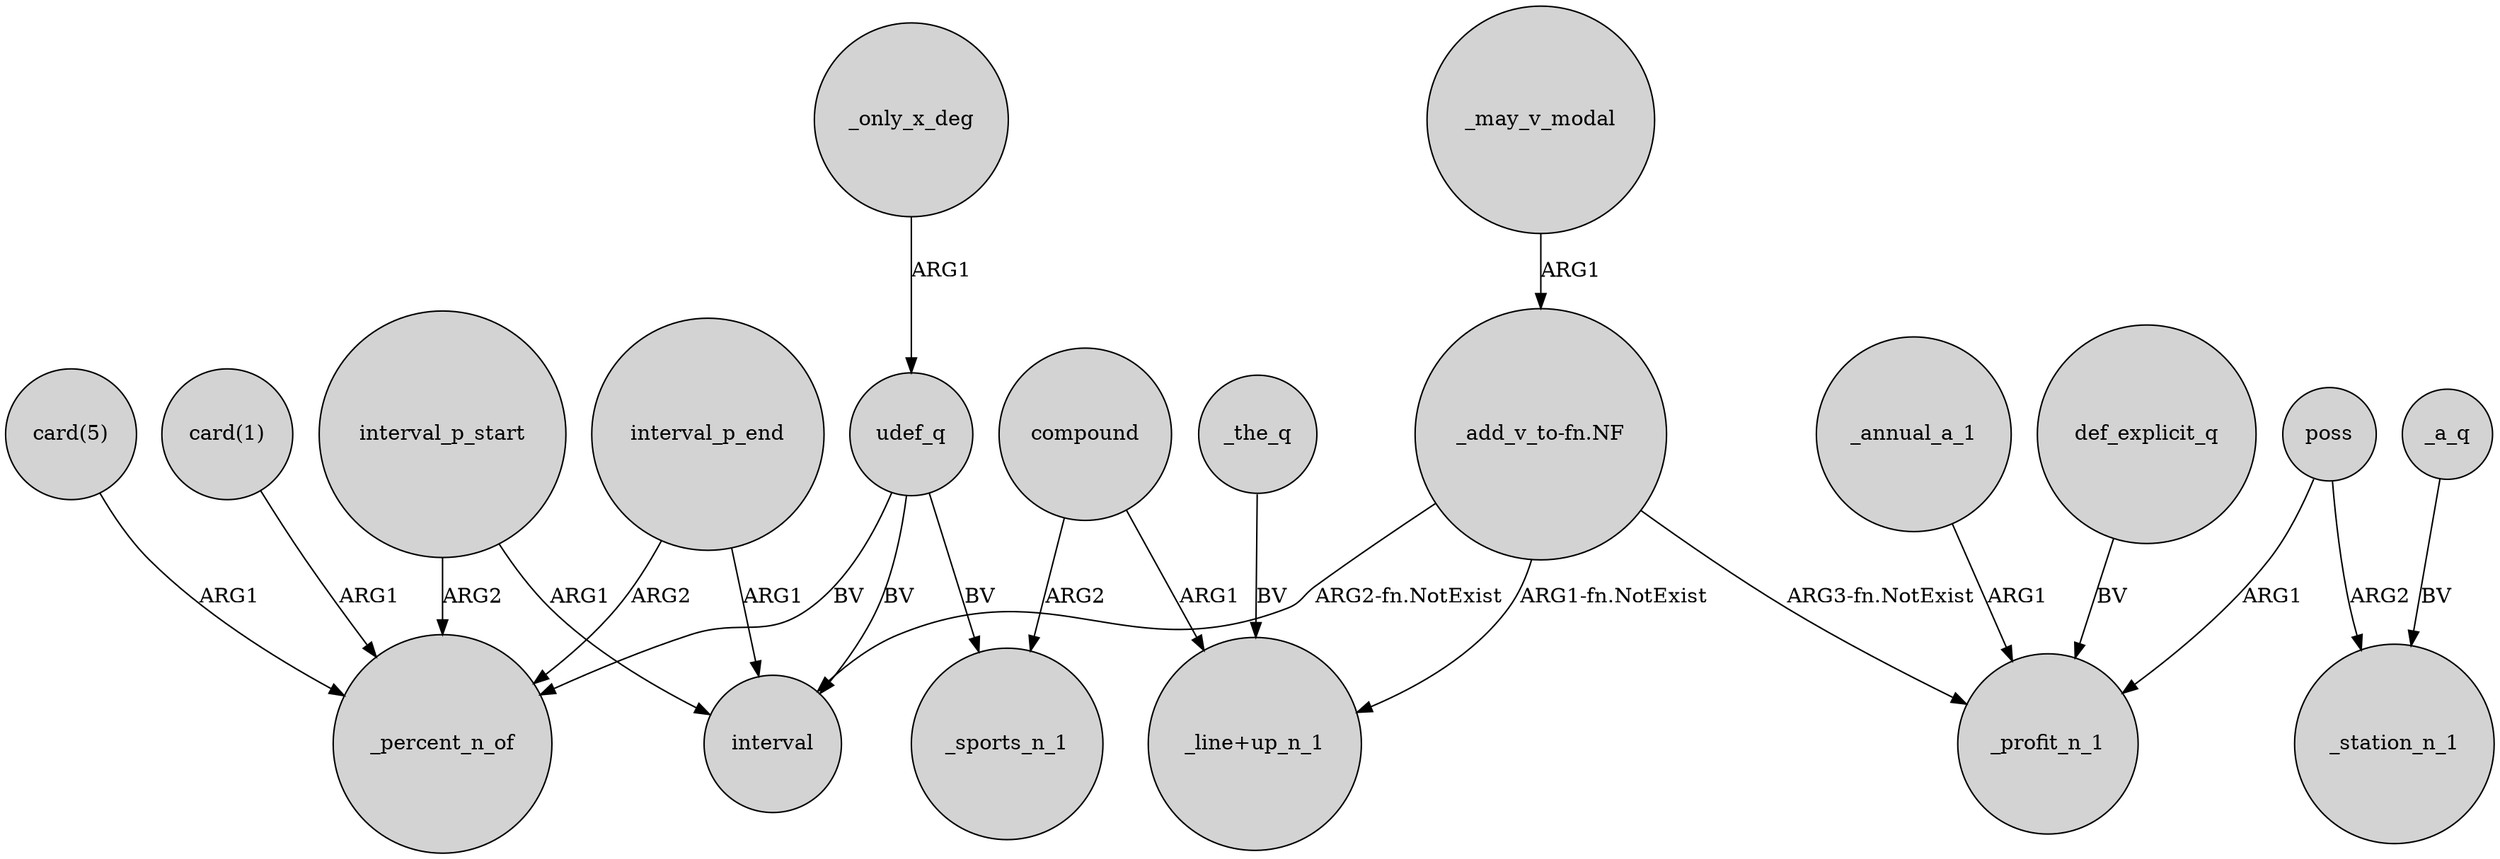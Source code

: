 digraph {
	node [shape=circle style=filled]
	_only_x_deg -> udef_q [label=ARG1]
	"card(1)" -> _percent_n_of [label=ARG1]
	def_explicit_q -> _profit_n_1 [label=BV]
	"_add_v_to-fn.NF" -> _profit_n_1 [label="ARG3-fn.NotExist"]
	interval_p_start -> _percent_n_of [label=ARG2]
	"_add_v_to-fn.NF" -> interval [label="ARG2-fn.NotExist"]
	_annual_a_1 -> _profit_n_1 [label=ARG1]
	interval_p_end -> _percent_n_of [label=ARG2]
	_a_q -> _station_n_1 [label=BV]
	poss -> _station_n_1 [label=ARG2]
	_may_v_modal -> "_add_v_to-fn.NF" [label=ARG1]
	interval_p_start -> interval [label=ARG1]
	"_add_v_to-fn.NF" -> "_line+up_n_1" [label="ARG1-fn.NotExist"]
	compound -> "_line+up_n_1" [label=ARG1]
	"card(5)" -> _percent_n_of [label=ARG1]
	interval_p_end -> interval [label=ARG1]
	compound -> _sports_n_1 [label=ARG2]
	poss -> _profit_n_1 [label=ARG1]
	udef_q -> _percent_n_of [label=BV]
	_the_q -> "_line+up_n_1" [label=BV]
	udef_q -> _sports_n_1 [label=BV]
	udef_q -> interval [label=BV]
}
